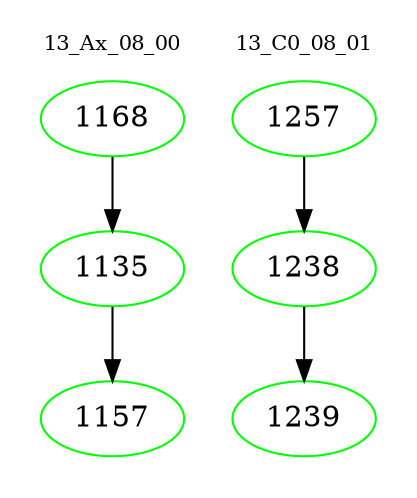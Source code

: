digraph{
subgraph cluster_0 {
color = white
label = "13_Ax_08_00";
fontsize=10;
T0_1168 [label="1168", color="green"]
T0_1168 -> T0_1135 [color="black"]
T0_1135 [label="1135", color="green"]
T0_1135 -> T0_1157 [color="black"]
T0_1157 [label="1157", color="green"]
}
subgraph cluster_1 {
color = white
label = "13_C0_08_01";
fontsize=10;
T1_1257 [label="1257", color="green"]
T1_1257 -> T1_1238 [color="black"]
T1_1238 [label="1238", color="green"]
T1_1238 -> T1_1239 [color="black"]
T1_1239 [label="1239", color="green"]
}
}
